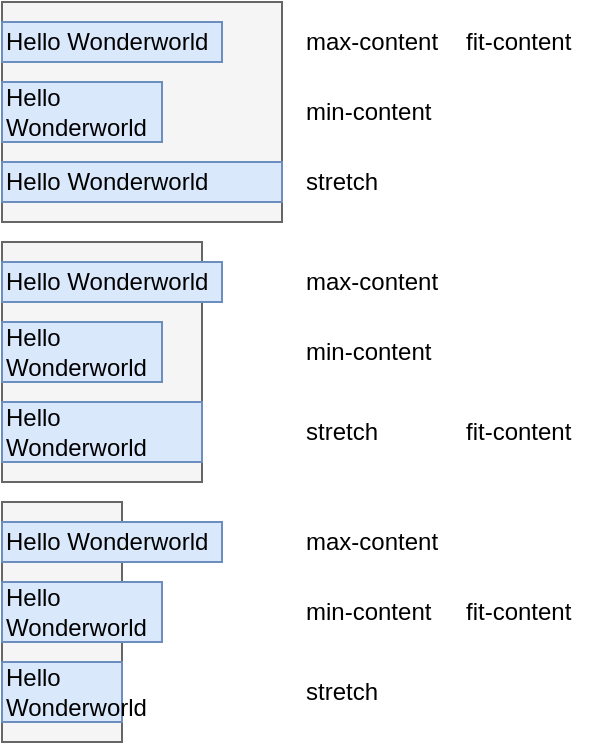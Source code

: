 <mxfile version="13.3.7" type="device"><diagram id="xLfcIxCXdg7yQPp9UFeV" name="Page-1"><mxGraphModel dx="878" dy="591" grid="1" gridSize="10" guides="1" tooltips="1" connect="1" arrows="1" fold="1" page="1" pageScale="1" pageWidth="850" pageHeight="1100" math="0" shadow="0"><root><mxCell id="0"/><mxCell id="1" parent="0"/><mxCell id="hEr6RId6yRx-r2pxCPq0-15" value="" style="rounded=0;whiteSpace=wrap;html=1;align=center;fillColor=#f5f5f5;strokeColor=#666666;fontColor=#333333;" parent="1" vertex="1"><mxGeometry x="160" y="40" width="140" height="110" as="geometry"/></mxCell><mxCell id="hEr6RId6yRx-r2pxCPq0-4" value="Hello&amp;nbsp;&lt;span style=&quot;text-align: center&quot;&gt;Wonderworld&lt;/span&gt;" style="rounded=0;html=1;align=left;fillColor=#dae8fc;strokeColor=#6c8ebf;" parent="1" vertex="1"><mxGeometry x="160" y="120" width="140" height="20" as="geometry"/></mxCell><mxCell id="hEr6RId6yRx-r2pxCPq0-6" value="min-content" style="text;html=1;strokeColor=none;fillColor=none;align=left;verticalAlign=middle;whiteSpace=wrap;rounded=0;" parent="1" vertex="1"><mxGeometry x="310" y="85" width="70" height="20" as="geometry"/></mxCell><mxCell id="hEr6RId6yRx-r2pxCPq0-7" value="stretch" style="text;html=1;strokeColor=none;fillColor=none;align=left;verticalAlign=middle;whiteSpace=wrap;rounded=0;" parent="1" vertex="1"><mxGeometry x="310" y="120" width="70" height="20" as="geometry"/></mxCell><mxCell id="hEr6RId6yRx-r2pxCPq0-2" value="Hello Wonderworld" style="rounded=0;html=1;align=left;fillColor=#dae8fc;strokeColor=#6c8ebf;" parent="1" vertex="1"><mxGeometry x="160" y="50" width="110" height="20" as="geometry"/></mxCell><mxCell id="hEr6RId6yRx-r2pxCPq0-16" value="max-content" style="text;html=1;strokeColor=none;fillColor=none;align=left;verticalAlign=middle;whiteSpace=wrap;rounded=0;" parent="1" vertex="1"><mxGeometry x="310" y="50" width="70" height="20" as="geometry"/></mxCell><mxCell id="hEr6RId6yRx-r2pxCPq0-17" value="fit-content" style="text;html=1;strokeColor=none;fillColor=none;align=left;verticalAlign=middle;whiteSpace=wrap;rounded=0;" parent="1" vertex="1"><mxGeometry x="390" y="50" width="70" height="20" as="geometry"/></mxCell><mxCell id="hEr6RId6yRx-r2pxCPq0-18" value="Hello Wonderworld" style="rounded=0;html=1;align=left;fillColor=#dae8fc;strokeColor=#6c8ebf;labelPosition=center;verticalLabelPosition=middle;verticalAlign=middle;spacingLeft=0;whiteSpace=wrap;" parent="1" vertex="1"><mxGeometry x="160" y="80" width="80" height="30" as="geometry"/></mxCell><mxCell id="hEr6RId6yRx-r2pxCPq0-20" value="" style="rounded=0;whiteSpace=wrap;html=1;align=center;fillColor=#f5f5f5;strokeColor=#666666;fontColor=#333333;" parent="1" vertex="1"><mxGeometry x="160" y="160" width="100" height="120" as="geometry"/></mxCell><mxCell id="hEr6RId6yRx-r2pxCPq0-22" value="min-content" style="text;html=1;strokeColor=none;fillColor=none;align=left;verticalAlign=middle;whiteSpace=wrap;rounded=0;" parent="1" vertex="1"><mxGeometry x="310" y="205" width="70" height="20" as="geometry"/></mxCell><mxCell id="hEr6RId6yRx-r2pxCPq0-23" value="stretch" style="text;html=1;strokeColor=none;fillColor=none;align=left;verticalAlign=middle;whiteSpace=wrap;rounded=0;" parent="1" vertex="1"><mxGeometry x="310" y="245" width="70" height="20" as="geometry"/></mxCell><mxCell id="hEr6RId6yRx-r2pxCPq0-24" value="Hello Wonderworld" style="rounded=0;align=left;fillColor=#dae8fc;strokeColor=#6c8ebf;html=1;" parent="1" vertex="1"><mxGeometry x="160" y="170" width="110" height="20" as="geometry"/></mxCell><mxCell id="hEr6RId6yRx-r2pxCPq0-25" value="max-content" style="text;html=1;strokeColor=none;fillColor=none;align=left;verticalAlign=middle;whiteSpace=wrap;rounded=0;" parent="1" vertex="1"><mxGeometry x="310" y="170" width="70" height="20" as="geometry"/></mxCell><mxCell id="hEr6RId6yRx-r2pxCPq0-26" value="fit-content" style="text;html=1;strokeColor=none;fillColor=none;align=left;verticalAlign=middle;whiteSpace=wrap;rounded=0;" parent="1" vertex="1"><mxGeometry x="390" y="245" width="70" height="20" as="geometry"/></mxCell><mxCell id="hEr6RId6yRx-r2pxCPq0-27" value="Hello Wonderworld" style="rounded=0;whiteSpace=wrap;html=1;align=left;fillColor=#dae8fc;strokeColor=#6c8ebf;labelPosition=center;verticalLabelPosition=middle;verticalAlign=middle;spacingLeft=0;" parent="1" vertex="1"><mxGeometry x="160" y="200" width="80" height="30" as="geometry"/></mxCell><mxCell id="hEr6RId6yRx-r2pxCPq0-28" value="" style="rounded=0;whiteSpace=wrap;html=1;align=center;fillColor=#f5f5f5;strokeColor=#666666;fontColor=#333333;" parent="1" vertex="1"><mxGeometry x="160" y="290" width="60" height="120" as="geometry"/></mxCell><mxCell id="hEr6RId6yRx-r2pxCPq0-30" value="min-content" style="text;html=1;strokeColor=none;fillColor=none;align=left;verticalAlign=middle;whiteSpace=wrap;rounded=0;" parent="1" vertex="1"><mxGeometry x="310" y="335" width="70" height="20" as="geometry"/></mxCell><mxCell id="hEr6RId6yRx-r2pxCPq0-31" value="stretch" style="text;html=1;strokeColor=none;fillColor=none;align=left;verticalAlign=middle;whiteSpace=wrap;rounded=0;" parent="1" vertex="1"><mxGeometry x="310" y="375" width="70" height="20" as="geometry"/></mxCell><mxCell id="hEr6RId6yRx-r2pxCPq0-32" value="Hello Wonderworld" style="rounded=0;align=left;fillColor=#dae8fc;strokeColor=#6c8ebf;html=1;" parent="1" vertex="1"><mxGeometry x="160" y="300" width="110" height="20" as="geometry"/></mxCell><mxCell id="hEr6RId6yRx-r2pxCPq0-33" value="max-content" style="text;html=1;strokeColor=none;fillColor=none;align=left;verticalAlign=middle;whiteSpace=wrap;rounded=0;" parent="1" vertex="1"><mxGeometry x="310" y="300" width="70" height="20" as="geometry"/></mxCell><mxCell id="hEr6RId6yRx-r2pxCPq0-34" value="fit-content" style="text;html=1;strokeColor=none;fillColor=none;align=left;verticalAlign=middle;whiteSpace=wrap;rounded=0;" parent="1" vertex="1"><mxGeometry x="390" y="335" width="70" height="20" as="geometry"/></mxCell><mxCell id="hEr6RId6yRx-r2pxCPq0-35" value="Hello Wonderworld" style="rounded=0;whiteSpace=wrap;html=1;align=left;fillColor=#dae8fc;strokeColor=#6c8ebf;labelPosition=center;verticalLabelPosition=middle;verticalAlign=middle;spacingLeft=0;" parent="1" vertex="1"><mxGeometry x="160" y="330" width="80" height="30" as="geometry"/></mxCell><mxCell id="hEr6RId6yRx-r2pxCPq0-36" value="Hello Wonderworld" style="rounded=0;whiteSpace=wrap;html=1;align=left;fillColor=#dae8fc;strokeColor=#6c8ebf;labelPosition=center;verticalLabelPosition=middle;verticalAlign=middle;spacingLeft=0;" parent="1" vertex="1"><mxGeometry x="160" y="240" width="100" height="30" as="geometry"/></mxCell><mxCell id="hEr6RId6yRx-r2pxCPq0-37" value="Hello Wonderworld" style="rounded=0;whiteSpace=wrap;html=1;align=left;fillColor=#dae8fc;strokeColor=#6c8ebf;labelPosition=center;verticalLabelPosition=middle;verticalAlign=middle;spacingLeft=0;" parent="1" vertex="1"><mxGeometry x="160" y="370" width="60" height="30" as="geometry"/></mxCell></root></mxGraphModel></diagram></mxfile>